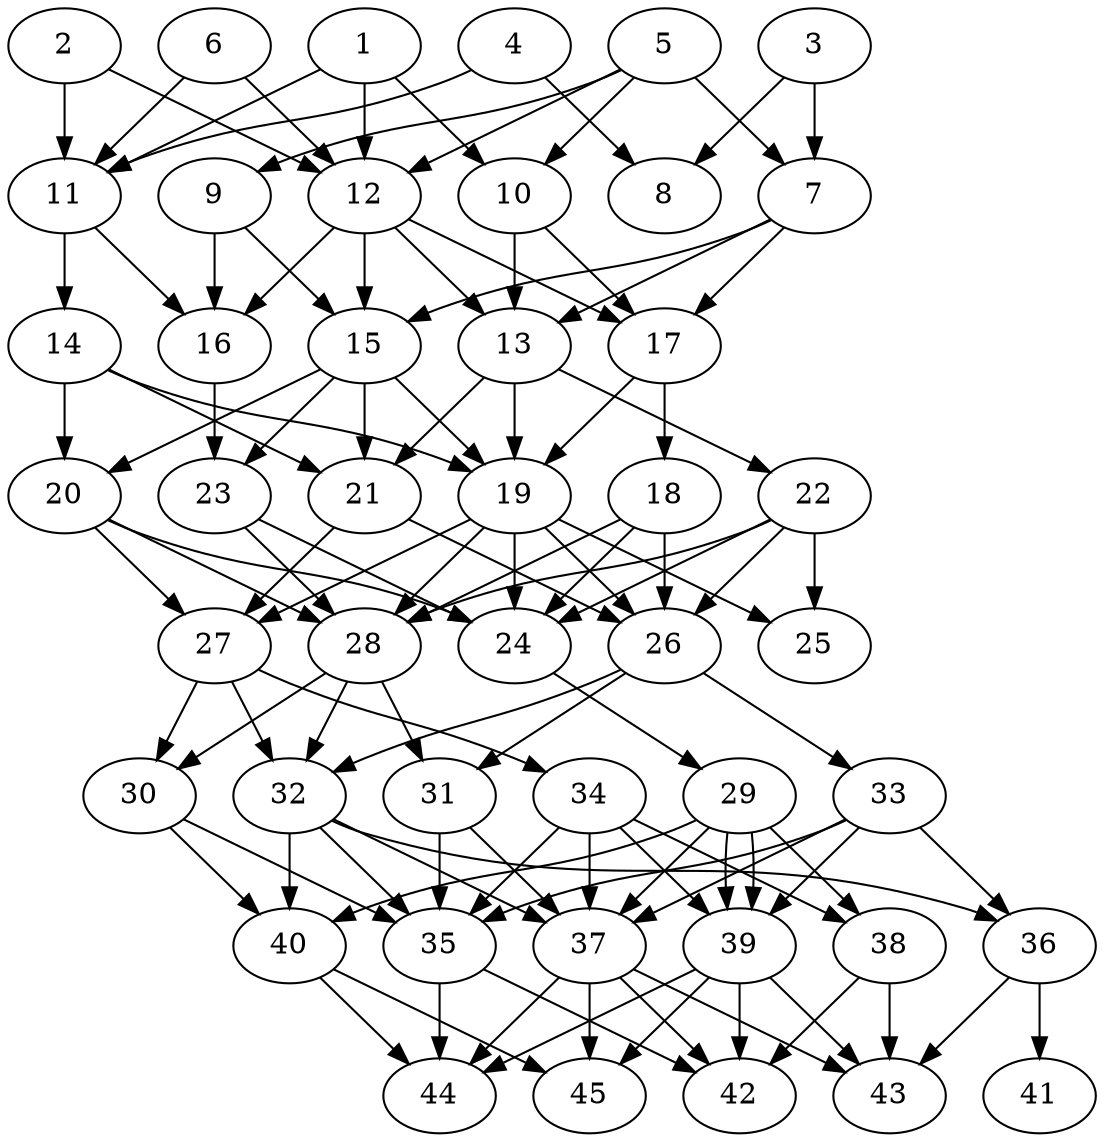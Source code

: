 // DAG automatically generated by daggen at Thu Oct  3 14:07:25 2019
// ./daggen --dot -n 45 --ccr 0.4 --fat 0.5 --regular 0.9 --density 0.7 --mindata 5242880 --maxdata 52428800 
digraph G {
  1 [size="77898240", alpha="0.00", expect_size="31159296"] 
  1 -> 10 [size ="31159296"]
  1 -> 11 [size ="31159296"]
  1 -> 12 [size ="31159296"]
  2 [size="31101440", alpha="0.09", expect_size="12440576"] 
  2 -> 11 [size ="12440576"]
  2 -> 12 [size ="12440576"]
  3 [size="45603840", alpha="0.01", expect_size="18241536"] 
  3 -> 7 [size ="18241536"]
  3 -> 8 [size ="18241536"]
  4 [size="29173760", alpha="0.02", expect_size="11669504"] 
  4 -> 8 [size ="11669504"]
  4 -> 11 [size ="11669504"]
  5 [size="91161600", alpha="0.05", expect_size="36464640"] 
  5 -> 7 [size ="36464640"]
  5 -> 9 [size ="36464640"]
  5 -> 10 [size ="36464640"]
  5 -> 12 [size ="36464640"]
  6 [size="125207040", alpha="0.16", expect_size="50082816"] 
  6 -> 11 [size ="50082816"]
  6 -> 12 [size ="50082816"]
  7 [size="69537280", alpha="0.03", expect_size="27814912"] 
  7 -> 13 [size ="27814912"]
  7 -> 15 [size ="27814912"]
  7 -> 17 [size ="27814912"]
  8 [size="114805760", alpha="0.18", expect_size="45922304"] 
  9 [size="109273600", alpha="0.10", expect_size="43709440"] 
  9 -> 15 [size ="43709440"]
  9 -> 16 [size ="43709440"]
  10 [size="128460800", alpha="0.00", expect_size="51384320"] 
  10 -> 13 [size ="51384320"]
  10 -> 17 [size ="51384320"]
  11 [size="18600960", alpha="0.12", expect_size="7440384"] 
  11 -> 14 [size ="7440384"]
  11 -> 16 [size ="7440384"]
  12 [size="19471360", alpha="0.00", expect_size="7788544"] 
  12 -> 13 [size ="7788544"]
  12 -> 15 [size ="7788544"]
  12 -> 16 [size ="7788544"]
  12 -> 17 [size ="7788544"]
  13 [size="73638400", alpha="0.15", expect_size="29455360"] 
  13 -> 19 [size ="29455360"]
  13 -> 21 [size ="29455360"]
  13 -> 22 [size ="29455360"]
  14 [size="78574080", alpha="0.08", expect_size="31429632"] 
  14 -> 19 [size ="31429632"]
  14 -> 20 [size ="31429632"]
  14 -> 21 [size ="31429632"]
  15 [size="88081920", alpha="0.10", expect_size="35232768"] 
  15 -> 19 [size ="35232768"]
  15 -> 20 [size ="35232768"]
  15 -> 21 [size ="35232768"]
  15 -> 23 [size ="35232768"]
  16 [size="117931520", alpha="0.02", expect_size="47172608"] 
  16 -> 23 [size ="47172608"]
  17 [size="95326720", alpha="0.18", expect_size="38130688"] 
  17 -> 18 [size ="38130688"]
  17 -> 19 [size ="38130688"]
  18 [size="112739840", alpha="0.00", expect_size="45095936"] 
  18 -> 24 [size ="45095936"]
  18 -> 26 [size ="45095936"]
  18 -> 28 [size ="45095936"]
  19 [size="102551040", alpha="0.09", expect_size="41020416"] 
  19 -> 24 [size ="41020416"]
  19 -> 25 [size ="41020416"]
  19 -> 26 [size ="41020416"]
  19 -> 27 [size ="41020416"]
  19 -> 28 [size ="41020416"]
  20 [size="44889600", alpha="0.08", expect_size="17955840"] 
  20 -> 24 [size ="17955840"]
  20 -> 27 [size ="17955840"]
  20 -> 28 [size ="17955840"]
  21 [size="46845440", alpha="0.18", expect_size="18738176"] 
  21 -> 26 [size ="18738176"]
  21 -> 27 [size ="18738176"]
  22 [size="116730880", alpha="0.11", expect_size="46692352"] 
  22 -> 24 [size ="46692352"]
  22 -> 25 [size ="46692352"]
  22 -> 26 [size ="46692352"]
  22 -> 28 [size ="46692352"]
  23 [size="118126080", alpha="0.10", expect_size="47250432"] 
  23 -> 24 [size ="47250432"]
  23 -> 28 [size ="47250432"]
  24 [size="86264320", alpha="0.11", expect_size="34505728"] 
  24 -> 29 [size ="34505728"]
  25 [size="13401600", alpha="0.06", expect_size="5360640"] 
  26 [size="69749760", alpha="0.19", expect_size="27899904"] 
  26 -> 31 [size ="27899904"]
  26 -> 32 [size ="27899904"]
  26 -> 33 [size ="27899904"]
  27 [size="83699200", alpha="0.02", expect_size="33479680"] 
  27 -> 30 [size ="33479680"]
  27 -> 32 [size ="33479680"]
  27 -> 34 [size ="33479680"]
  28 [size="69032960", alpha="0.03", expect_size="27613184"] 
  28 -> 30 [size ="27613184"]
  28 -> 31 [size ="27613184"]
  28 -> 32 [size ="27613184"]
  29 [size="71211520", alpha="0.19", expect_size="28484608"] 
  29 -> 37 [size ="28484608"]
  29 -> 38 [size ="28484608"]
  29 -> 39 [size ="28484608"]
  29 -> 39 [size ="28484608"]
  29 -> 40 [size ="28484608"]
  30 [size="123555840", alpha="0.16", expect_size="49422336"] 
  30 -> 35 [size ="49422336"]
  30 -> 40 [size ="49422336"]
  31 [size="52354560", alpha="0.13", expect_size="20941824"] 
  31 -> 35 [size ="20941824"]
  31 -> 37 [size ="20941824"]
  32 [size="40366080", alpha="0.11", expect_size="16146432"] 
  32 -> 35 [size ="16146432"]
  32 -> 36 [size ="16146432"]
  32 -> 37 [size ="16146432"]
  32 -> 40 [size ="16146432"]
  33 [size="105584640", alpha="0.19", expect_size="42233856"] 
  33 -> 35 [size ="42233856"]
  33 -> 36 [size ="42233856"]
  33 -> 37 [size ="42233856"]
  33 -> 39 [size ="42233856"]
  34 [size="44579840", alpha="0.19", expect_size="17831936"] 
  34 -> 35 [size ="17831936"]
  34 -> 37 [size ="17831936"]
  34 -> 38 [size ="17831936"]
  34 -> 39 [size ="17831936"]
  35 [size="109352960", alpha="0.11", expect_size="43741184"] 
  35 -> 42 [size ="43741184"]
  35 -> 44 [size ="43741184"]
  36 [size="24058880", alpha="0.01", expect_size="9623552"] 
  36 -> 41 [size ="9623552"]
  36 -> 43 [size ="9623552"]
  37 [size="18767360", alpha="0.06", expect_size="7506944"] 
  37 -> 42 [size ="7506944"]
  37 -> 43 [size ="7506944"]
  37 -> 44 [size ="7506944"]
  37 -> 45 [size ="7506944"]
  38 [size="31946240", alpha="0.06", expect_size="12778496"] 
  38 -> 42 [size ="12778496"]
  38 -> 43 [size ="12778496"]
  39 [size="47324160", alpha="0.03", expect_size="18929664"] 
  39 -> 42 [size ="18929664"]
  39 -> 43 [size ="18929664"]
  39 -> 44 [size ="18929664"]
  39 -> 45 [size ="18929664"]
  40 [size="43112960", alpha="0.04", expect_size="17245184"] 
  40 -> 44 [size ="17245184"]
  40 -> 45 [size ="17245184"]
  41 [size="16698880", alpha="0.11", expect_size="6679552"] 
  42 [size="91543040", alpha="0.16", expect_size="36617216"] 
  43 [size="38080000", alpha="0.19", expect_size="15232000"] 
  44 [size="34808320", alpha="0.14", expect_size="13923328"] 
  45 [size="29230080", alpha="0.09", expect_size="11692032"] 
}
